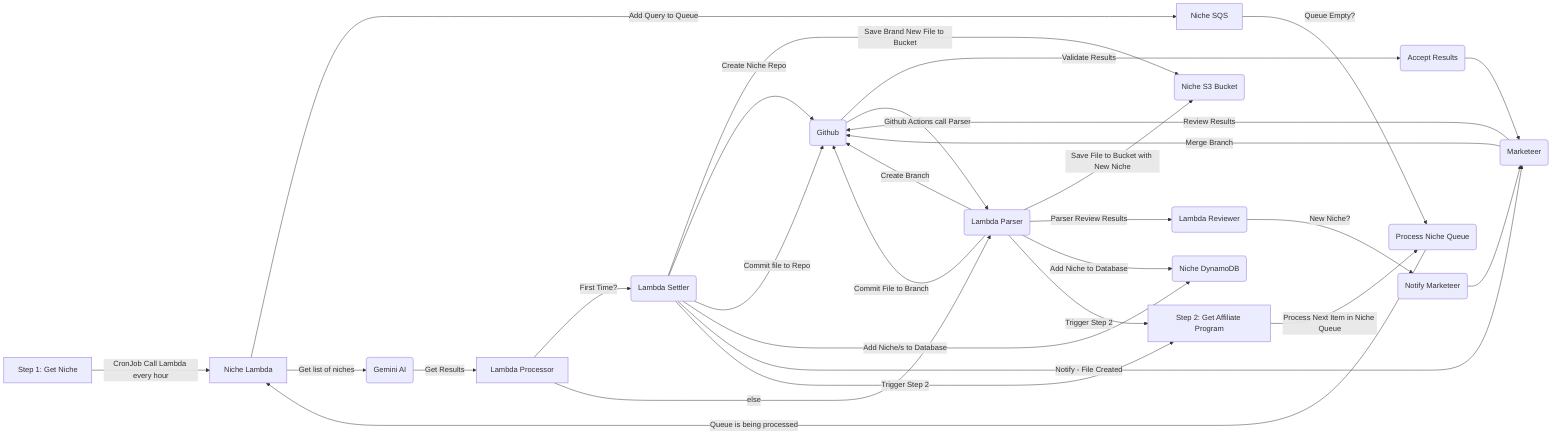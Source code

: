 graph LR
A[Step 1: Get Niche] -->|CronJob Call Lambda every hour|B
B[Niche Lambda] -->|Add Query to Queue| C
C[Niche SQS] -->|Queue Empty?| D(Process Niche Queue)
D -->|Queue is being processed| B
B -->|Get list of niches| E(Gemini AI)
E -->|Get Results| F[Lambda Processor]
F -->|First Time?| $First$(Lambda Settler)
$First$ --> |Save Brand New File to Bucket|H(Niche S3 Bucket)
$First$ -->|Create Niche Repo| I(Github)
$First$ -->|Commit file to Repo| I
$First$ -->|Add Niche/s to Database| K(Niche DynamoDB)
$First$ -->|Notify - File Created| L(Marketeer)
$First$ -->|Trigger Step 2| M[Step 2: Get Affiliate Program]
F -->|else| N(Lambda Parser)
N -->|Create Branch| I
N -->|Save File to Bucket with New Niche| H
N -->|Commit File to Branch| I
N -->|Parser Review Results| O(Lambda Reviewer)
O -->|New Niche?| $NewNiche$(Notify Marketeer)
$NewNiche$ --> L
L -->|Review Results| I
I -->|Validate Results| $AcceptResults$(Accept Results)
$AcceptResults$ --> L
L -->|Merge Branch| I
I -->|Github Actions call Parser| N
N -->|Add Niche to Database| K
N -->|Trigger Step 2| M
M -->|Process Next Item in Niche Queue| D